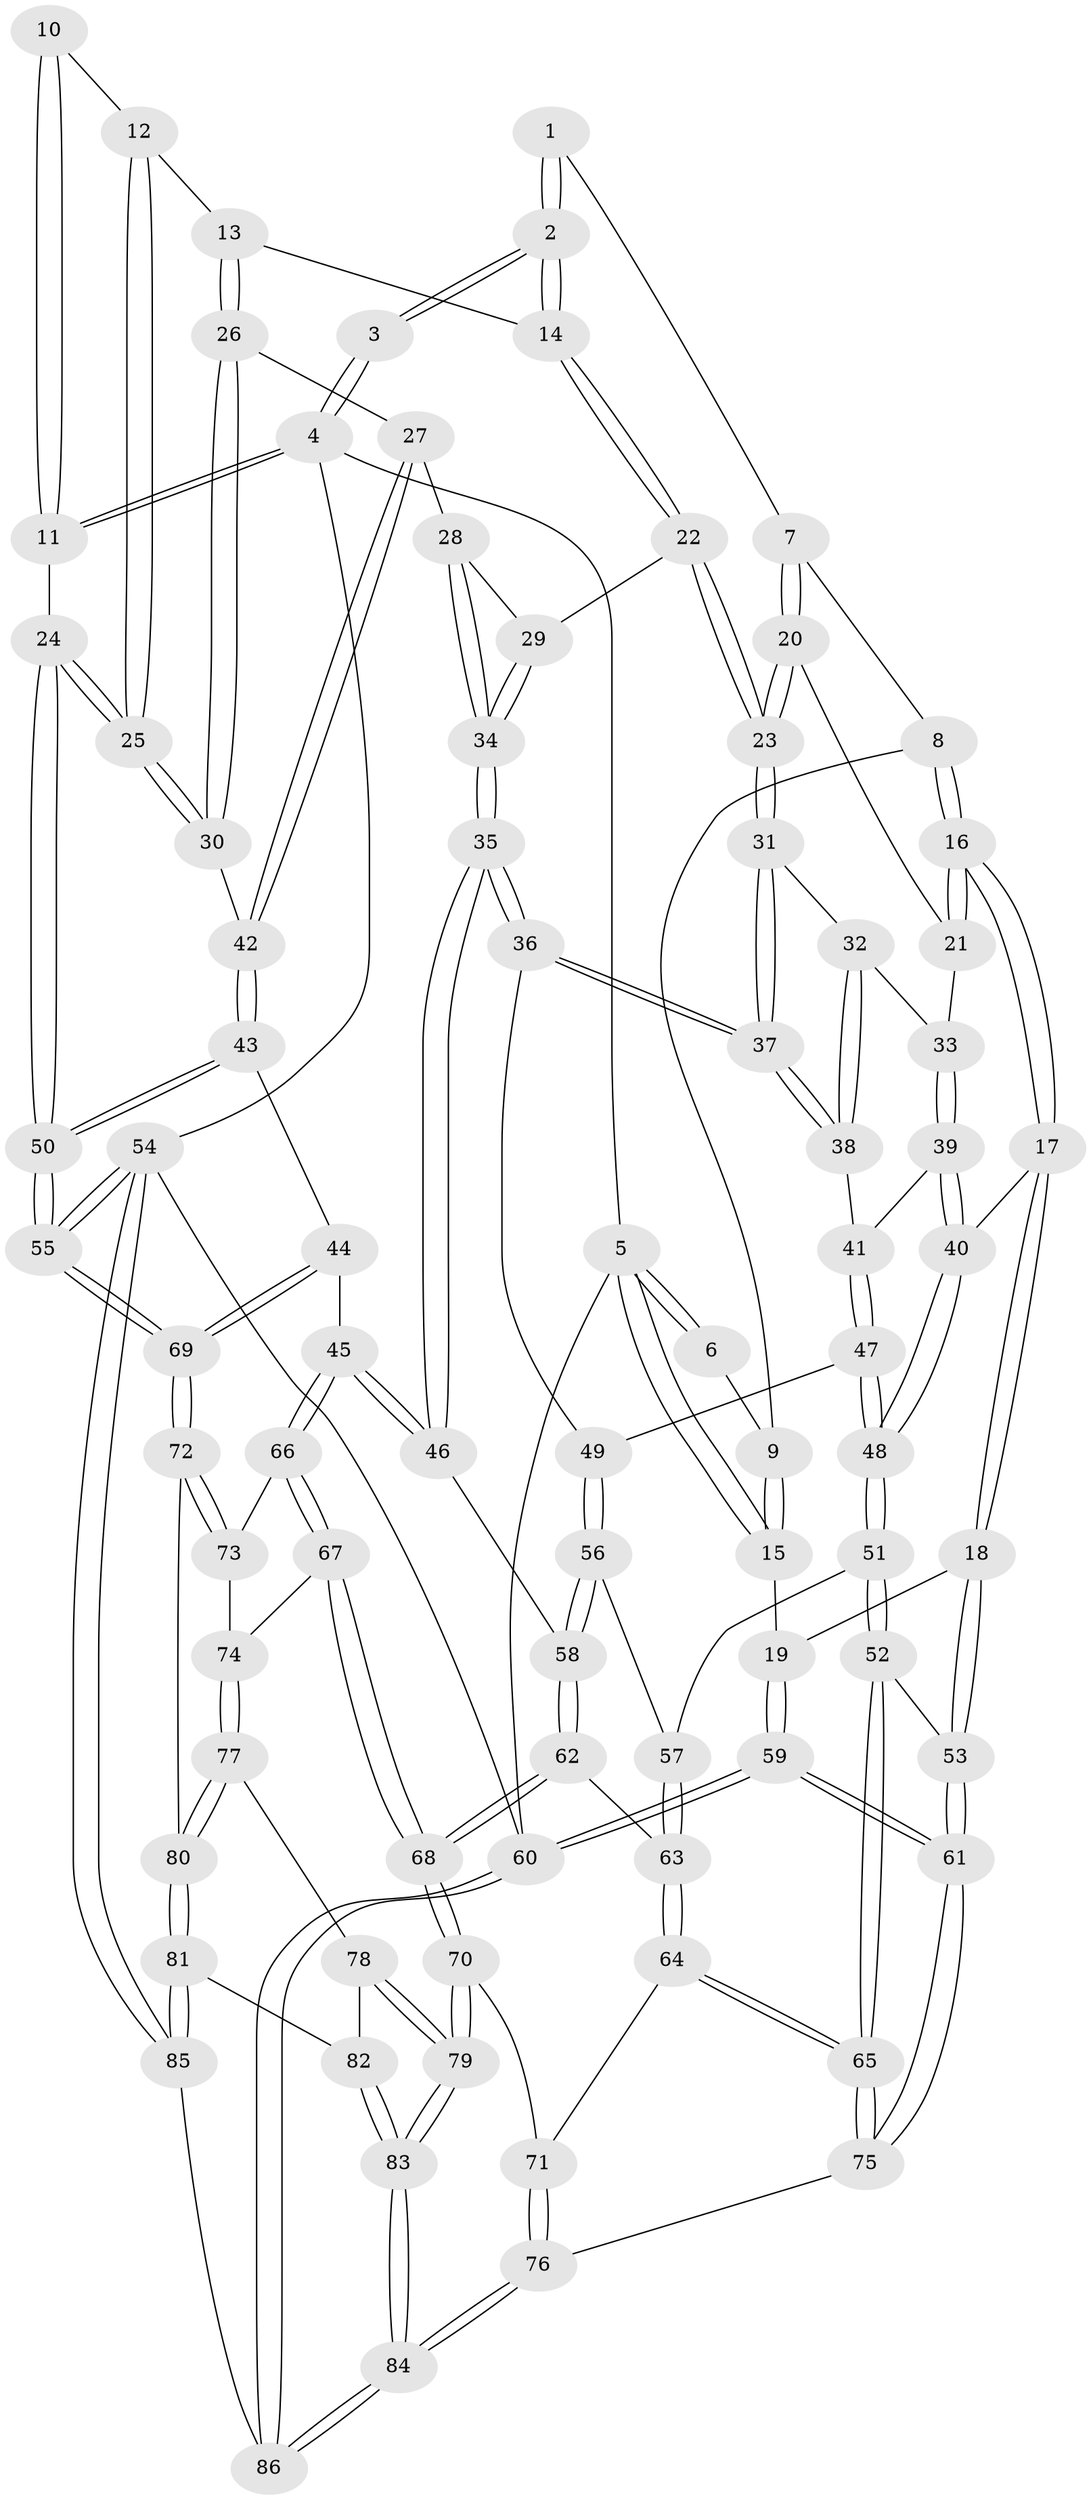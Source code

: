 // Generated by graph-tools (version 1.1) at 2025/11/02/27/25 16:11:57]
// undirected, 86 vertices, 212 edges
graph export_dot {
graph [start="1"]
  node [color=gray90,style=filled];
  1 [pos="+0.24287819543253863+0"];
  2 [pos="+0.5808085925542585+0"];
  3 [pos="+0.7861272941296759+0"];
  4 [pos="+1+0"];
  5 [pos="+0+0"];
  6 [pos="+0+0"];
  7 [pos="+0.20745831950265825+0.133923067165085"];
  8 [pos="+0.11744188984059734+0.1395101785847314"];
  9 [pos="+0.08903454887551657+0.13339591357853503"];
  10 [pos="+0.9279381783838394+0.09531514517619215"];
  11 [pos="+1+0"];
  12 [pos="+0.8680467828090728+0.18037866853119355"];
  13 [pos="+0.8533489516477605+0.18290743784715446"];
  14 [pos="+0.5813904939193926+0"];
  15 [pos="+0+0.36218795709421653"];
  16 [pos="+0.14993952568619862+0.3544372870171457"];
  17 [pos="+0.13117881463932565+0.3944591646857899"];
  18 [pos="+0.02020615351045912+0.4238228705418995"];
  19 [pos="+0+0.37707176844785256"];
  20 [pos="+0.2593067376023607+0.18422991290900653"];
  21 [pos="+0.2548130717042143+0.20000896084782652"];
  22 [pos="+0.5429922958220365+0.08196653068660266"];
  23 [pos="+0.5164796339319885+0.11737619775575413"];
  24 [pos="+1+0.29726825556235326"];
  25 [pos="+1+0.3008075122020896"];
  26 [pos="+0.8451064936359908+0.21326540583819067"];
  27 [pos="+0.7831964759208356+0.34397165418046327"];
  28 [pos="+0.7790650468627246+0.34433313300747864"];
  29 [pos="+0.6570503314253617+0.24268392644403614"];
  30 [pos="+0.9698158526860077+0.38774603061804247"];
  31 [pos="+0.5074836738691215+0.16014226041108784"];
  32 [pos="+0.3433347398509363+0.3314852292455701"];
  33 [pos="+0.338735151520275+0.3331519939016814"];
  34 [pos="+0.6260459554775127+0.46844238533703664"];
  35 [pos="+0.617060324090292+0.47860919968824545"];
  36 [pos="+0.5233922085914272+0.43934652429928717"];
  37 [pos="+0.5196819154536193+0.4304452947049369"];
  38 [pos="+0.49497856607078117+0.4213685642184328"];
  39 [pos="+0.28771079670951005+0.39276429818132774"];
  40 [pos="+0.15766043723537618+0.40311747570058604"];
  41 [pos="+0.29509634914391+0.3991453735281399"];
  42 [pos="+0.8918064847669486+0.43060966263459366"];
  43 [pos="+0.8867780229387188+0.45530106732333203"];
  44 [pos="+0.8001672546192554+0.6243991850469012"];
  45 [pos="+0.7340983728338604+0.6316500711572741"];
  46 [pos="+0.6830871773482796+0.6047762100758909"];
  47 [pos="+0.37862366304895506+0.5224552704735428"];
  48 [pos="+0.2876158634226861+0.577045028008246"];
  49 [pos="+0.42774918128302375+0.5227551475444714"];
  50 [pos="+1+0.7421313973965851"];
  51 [pos="+0.26554699334497095+0.6449029222374987"];
  52 [pos="+0.23589250832866324+0.6750529831035691"];
  53 [pos="+0.14049375977211825+0.6844265295302469"];
  54 [pos="+1+1"];
  55 [pos="+1+0.8623260607742684"];
  56 [pos="+0.43079395092949924+0.5389232397017002"];
  57 [pos="+0.3970988686360264+0.6700536128391246"];
  58 [pos="+0.5309054623433894+0.6896738448878006"];
  59 [pos="+0+1"];
  60 [pos="+0+1"];
  61 [pos="+0+0.9517444655163187"];
  62 [pos="+0.5195700573198296+0.7043325093860195"];
  63 [pos="+0.4293624898762496+0.7069082965592691"];
  64 [pos="+0.39690639924277676+0.7528273743944495"];
  65 [pos="+0.3006947808920854+0.7765698106038791"];
  66 [pos="+0.7326632002390925+0.6390851029927277"];
  67 [pos="+0.6028043282521475+0.7965270473796473"];
  68 [pos="+0.5293688179162381+0.7785055797721637"];
  69 [pos="+1+0.7629749518277561"];
  70 [pos="+0.5007753683922249+0.8548179655482776"];
  71 [pos="+0.4166652429787276+0.8018239364768677"];
  72 [pos="+0.7237679767002689+0.8578013004704927"];
  73 [pos="+0.728664628350155+0.6952734628209457"];
  74 [pos="+0.6193976124838434+0.8141394662166167"];
  75 [pos="+0.2954499023071275+0.8586707551733621"];
  76 [pos="+0.33097707762474293+0.8884338030833691"];
  77 [pos="+0.6294847253214388+0.8286499933214101"];
  78 [pos="+0.6028054503681712+0.8526926966117836"];
  79 [pos="+0.5016716400356696+0.8734535861504708"];
  80 [pos="+0.7232387180601537+0.8591687863792032"];
  81 [pos="+0.7245841965819375+0.8963610770215622"];
  82 [pos="+0.6220862378363199+0.9052455412656524"];
  83 [pos="+0.48308609372519123+0.9694856953560721"];
  84 [pos="+0.446266706547698+1"];
  85 [pos="+0.8696160531455737+1"];
  86 [pos="+0.4482539803886495+1"];
  1 -- 2;
  1 -- 2;
  1 -- 7;
  2 -- 3;
  2 -- 3;
  2 -- 14;
  2 -- 14;
  3 -- 4;
  3 -- 4;
  4 -- 5;
  4 -- 11;
  4 -- 11;
  4 -- 54;
  5 -- 6;
  5 -- 6;
  5 -- 15;
  5 -- 15;
  5 -- 60;
  6 -- 9;
  7 -- 8;
  7 -- 20;
  7 -- 20;
  8 -- 9;
  8 -- 16;
  8 -- 16;
  9 -- 15;
  9 -- 15;
  10 -- 11;
  10 -- 11;
  10 -- 12;
  11 -- 24;
  12 -- 13;
  12 -- 25;
  12 -- 25;
  13 -- 14;
  13 -- 26;
  13 -- 26;
  14 -- 22;
  14 -- 22;
  15 -- 19;
  16 -- 17;
  16 -- 17;
  16 -- 21;
  16 -- 21;
  17 -- 18;
  17 -- 18;
  17 -- 40;
  18 -- 19;
  18 -- 53;
  18 -- 53;
  19 -- 59;
  19 -- 59;
  20 -- 21;
  20 -- 23;
  20 -- 23;
  21 -- 33;
  22 -- 23;
  22 -- 23;
  22 -- 29;
  23 -- 31;
  23 -- 31;
  24 -- 25;
  24 -- 25;
  24 -- 50;
  24 -- 50;
  25 -- 30;
  25 -- 30;
  26 -- 27;
  26 -- 30;
  26 -- 30;
  27 -- 28;
  27 -- 42;
  27 -- 42;
  28 -- 29;
  28 -- 34;
  28 -- 34;
  29 -- 34;
  29 -- 34;
  30 -- 42;
  31 -- 32;
  31 -- 37;
  31 -- 37;
  32 -- 33;
  32 -- 38;
  32 -- 38;
  33 -- 39;
  33 -- 39;
  34 -- 35;
  34 -- 35;
  35 -- 36;
  35 -- 36;
  35 -- 46;
  35 -- 46;
  36 -- 37;
  36 -- 37;
  36 -- 49;
  37 -- 38;
  37 -- 38;
  38 -- 41;
  39 -- 40;
  39 -- 40;
  39 -- 41;
  40 -- 48;
  40 -- 48;
  41 -- 47;
  41 -- 47;
  42 -- 43;
  42 -- 43;
  43 -- 44;
  43 -- 50;
  43 -- 50;
  44 -- 45;
  44 -- 69;
  44 -- 69;
  45 -- 46;
  45 -- 46;
  45 -- 66;
  45 -- 66;
  46 -- 58;
  47 -- 48;
  47 -- 48;
  47 -- 49;
  48 -- 51;
  48 -- 51;
  49 -- 56;
  49 -- 56;
  50 -- 55;
  50 -- 55;
  51 -- 52;
  51 -- 52;
  51 -- 57;
  52 -- 53;
  52 -- 65;
  52 -- 65;
  53 -- 61;
  53 -- 61;
  54 -- 55;
  54 -- 55;
  54 -- 85;
  54 -- 85;
  54 -- 60;
  55 -- 69;
  55 -- 69;
  56 -- 57;
  56 -- 58;
  56 -- 58;
  57 -- 63;
  57 -- 63;
  58 -- 62;
  58 -- 62;
  59 -- 60;
  59 -- 60;
  59 -- 61;
  59 -- 61;
  60 -- 86;
  60 -- 86;
  61 -- 75;
  61 -- 75;
  62 -- 63;
  62 -- 68;
  62 -- 68;
  63 -- 64;
  63 -- 64;
  64 -- 65;
  64 -- 65;
  64 -- 71;
  65 -- 75;
  65 -- 75;
  66 -- 67;
  66 -- 67;
  66 -- 73;
  67 -- 68;
  67 -- 68;
  67 -- 74;
  68 -- 70;
  68 -- 70;
  69 -- 72;
  69 -- 72;
  70 -- 71;
  70 -- 79;
  70 -- 79;
  71 -- 76;
  71 -- 76;
  72 -- 73;
  72 -- 73;
  72 -- 80;
  73 -- 74;
  74 -- 77;
  74 -- 77;
  75 -- 76;
  76 -- 84;
  76 -- 84;
  77 -- 78;
  77 -- 80;
  77 -- 80;
  78 -- 79;
  78 -- 79;
  78 -- 82;
  79 -- 83;
  79 -- 83;
  80 -- 81;
  80 -- 81;
  81 -- 82;
  81 -- 85;
  81 -- 85;
  82 -- 83;
  82 -- 83;
  83 -- 84;
  83 -- 84;
  84 -- 86;
  84 -- 86;
  85 -- 86;
}
